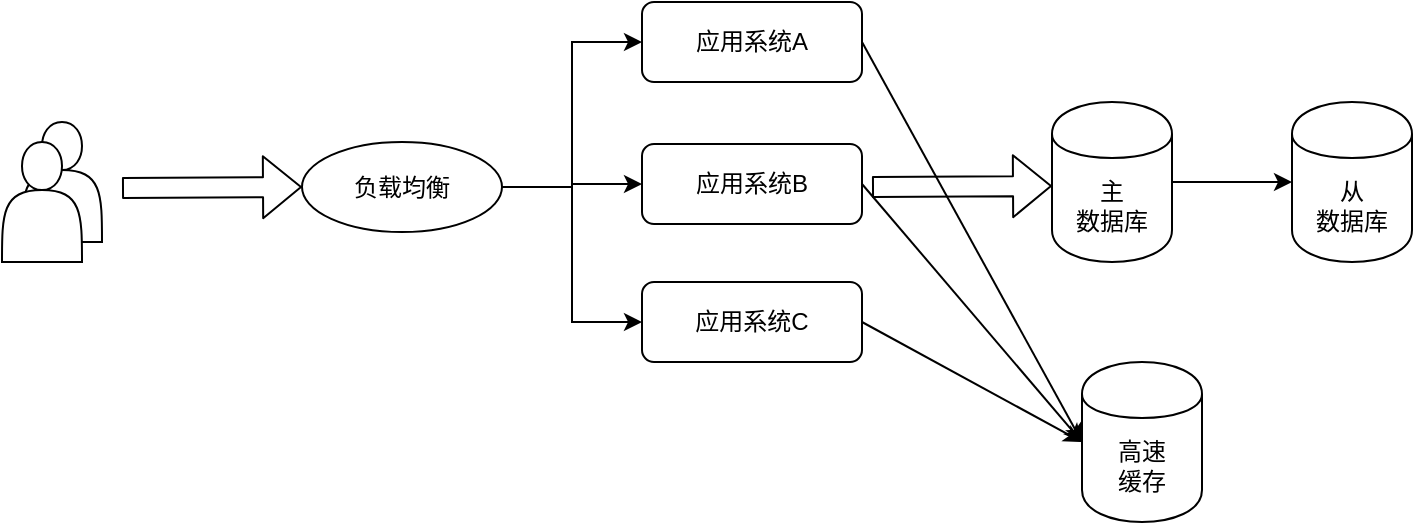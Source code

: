 <mxfile version="12.3.9" type="github" pages="1">
  <diagram id="eeCecpt5eixytuiDQw4-" name="第 1 页">
    <mxGraphModel dx="1278" dy="588" grid="1" gridSize="10" guides="1" tooltips="1" connect="1" arrows="1" fold="1" page="1" pageScale="1" pageWidth="827" pageHeight="1169" math="0" shadow="0">
      <root>
        <mxCell id="0"/>
        <mxCell id="1" parent="0"/>
        <mxCell id="oqrex966qa0F4pa10YXV-14" style="edgeStyle=orthogonalEdgeStyle;rounded=0;orthogonalLoop=1;jettySize=auto;html=1;exitX=1;exitY=0.5;exitDx=0;exitDy=0;entryX=0;entryY=0.5;entryDx=0;entryDy=0;" parent="1" source="oqrex966qa0F4pa10YXV-2" target="oqrex966qa0F4pa10YXV-10" edge="1">
          <mxGeometry relative="1" as="geometry"/>
        </mxCell>
        <mxCell id="oqrex966qa0F4pa10YXV-15" style="edgeStyle=orthogonalEdgeStyle;rounded=0;orthogonalLoop=1;jettySize=auto;html=1;exitX=1;exitY=0.5;exitDx=0;exitDy=0;entryX=0;entryY=0.5;entryDx=0;entryDy=0;" parent="1" source="oqrex966qa0F4pa10YXV-2" target="oqrex966qa0F4pa10YXV-11" edge="1">
          <mxGeometry relative="1" as="geometry"/>
        </mxCell>
        <mxCell id="oqrex966qa0F4pa10YXV-16" style="edgeStyle=orthogonalEdgeStyle;rounded=0;orthogonalLoop=1;jettySize=auto;html=1;exitX=1;exitY=0.5;exitDx=0;exitDy=0;entryX=0;entryY=0.5;entryDx=0;entryDy=0;" parent="1" source="oqrex966qa0F4pa10YXV-2" target="oqrex966qa0F4pa10YXV-12" edge="1">
          <mxGeometry relative="1" as="geometry"/>
        </mxCell>
        <mxCell id="oqrex966qa0F4pa10YXV-2" value="负载均衡" style="ellipse;whiteSpace=wrap;html=1;" parent="1" vertex="1">
          <mxGeometry x="210" y="130" width="100" height="45" as="geometry"/>
        </mxCell>
        <mxCell id="oqrex966qa0F4pa10YXV-3" value="" style="shape=flexArrow;endArrow=classic;html=1;entryX=0;entryY=0.5;entryDx=0;entryDy=0;" parent="1" target="oqrex966qa0F4pa10YXV-2" edge="1">
          <mxGeometry width="50" height="50" relative="1" as="geometry">
            <mxPoint x="120" y="153" as="sourcePoint"/>
            <mxPoint x="150" y="230" as="targetPoint"/>
          </mxGeometry>
        </mxCell>
        <mxCell id="oqrex966qa0F4pa10YXV-6" value="" style="group" parent="1" vertex="1" connectable="0">
          <mxGeometry x="60" y="120" width="50" height="70" as="geometry"/>
        </mxCell>
        <mxCell id="oqrex966qa0F4pa10YXV-1" value="" style="shape=actor;whiteSpace=wrap;html=1;" parent="oqrex966qa0F4pa10YXV-6" vertex="1">
          <mxGeometry x="10" width="40" height="60" as="geometry"/>
        </mxCell>
        <mxCell id="oqrex966qa0F4pa10YXV-4" value="" style="shape=actor;whiteSpace=wrap;html=1;" parent="oqrex966qa0F4pa10YXV-6" vertex="1">
          <mxGeometry y="10" width="40" height="60" as="geometry"/>
        </mxCell>
        <mxCell id="oqrex966qa0F4pa10YXV-9" style="edgeStyle=orthogonalEdgeStyle;rounded=0;orthogonalLoop=1;jettySize=auto;html=1;exitX=1;exitY=0.5;exitDx=0;exitDy=0;" parent="1" source="oqrex966qa0F4pa10YXV-7" target="oqrex966qa0F4pa10YXV-8" edge="1">
          <mxGeometry relative="1" as="geometry"/>
        </mxCell>
        <mxCell id="oqrex966qa0F4pa10YXV-7" value="主&lt;br&gt;数据库" style="shape=cylinder;whiteSpace=wrap;html=1;boundedLbl=1;backgroundOutline=1;" parent="1" vertex="1">
          <mxGeometry x="585" y="110" width="60" height="80" as="geometry"/>
        </mxCell>
        <mxCell id="oqrex966qa0F4pa10YXV-8" value="从&lt;br&gt;数据库" style="shape=cylinder;whiteSpace=wrap;html=1;boundedLbl=1;backgroundOutline=1;" parent="1" vertex="1">
          <mxGeometry x="705" y="110" width="60" height="80" as="geometry"/>
        </mxCell>
        <mxCell id="oqrex966qa0F4pa10YXV-10" value="应用系统A" style="rounded=1;whiteSpace=wrap;html=1;" parent="1" vertex="1">
          <mxGeometry x="380" y="60" width="110" height="40" as="geometry"/>
        </mxCell>
        <mxCell id="oqrex966qa0F4pa10YXV-11" value="应用系统B" style="rounded=1;whiteSpace=wrap;html=1;" parent="1" vertex="1">
          <mxGeometry x="380" y="131" width="110" height="40" as="geometry"/>
        </mxCell>
        <mxCell id="oqrex966qa0F4pa10YXV-12" value="应用系统C" style="rounded=1;whiteSpace=wrap;html=1;" parent="1" vertex="1">
          <mxGeometry x="380" y="200" width="110" height="40" as="geometry"/>
        </mxCell>
        <mxCell id="oqrex966qa0F4pa10YXV-17" value="" style="shape=flexArrow;endArrow=classic;html=1;entryX=0;entryY=0.5;entryDx=0;entryDy=0;" parent="1" edge="1">
          <mxGeometry width="50" height="50" relative="1" as="geometry">
            <mxPoint x="495.0" y="152.5" as="sourcePoint"/>
            <mxPoint x="585.0" y="152" as="targetPoint"/>
          </mxGeometry>
        </mxCell>
        <mxCell id="oqrex966qa0F4pa10YXV-18" value="高速&lt;br&gt;缓存" style="shape=cylinder;whiteSpace=wrap;html=1;boundedLbl=1;backgroundOutline=1;" parent="1" vertex="1">
          <mxGeometry x="600" y="240" width="60" height="80" as="geometry"/>
        </mxCell>
        <mxCell id="oqrex966qa0F4pa10YXV-21" value="" style="endArrow=classic;html=1;entryX=0;entryY=0.5;entryDx=0;entryDy=0;exitX=1;exitY=0.5;exitDx=0;exitDy=0;" parent="1" source="oqrex966qa0F4pa10YXV-10" target="oqrex966qa0F4pa10YXV-18" edge="1">
          <mxGeometry width="50" height="50" relative="1" as="geometry">
            <mxPoint x="560" y="130" as="sourcePoint"/>
            <mxPoint x="610" y="80" as="targetPoint"/>
          </mxGeometry>
        </mxCell>
        <mxCell id="oqrex966qa0F4pa10YXV-22" value="" style="endArrow=classic;html=1;entryX=0;entryY=0.5;entryDx=0;entryDy=0;exitX=1;exitY=0.5;exitDx=0;exitDy=0;" parent="1" source="oqrex966qa0F4pa10YXV-11" target="oqrex966qa0F4pa10YXV-18" edge="1">
          <mxGeometry width="50" height="50" relative="1" as="geometry">
            <mxPoint x="250" y="390" as="sourcePoint"/>
            <mxPoint x="300" y="340" as="targetPoint"/>
          </mxGeometry>
        </mxCell>
        <mxCell id="oqrex966qa0F4pa10YXV-23" value="" style="endArrow=classic;html=1;entryX=0;entryY=0.5;entryDx=0;entryDy=0;exitX=1;exitY=0.5;exitDx=0;exitDy=0;" parent="1" source="oqrex966qa0F4pa10YXV-12" target="oqrex966qa0F4pa10YXV-18" edge="1">
          <mxGeometry width="50" height="50" relative="1" as="geometry">
            <mxPoint x="430" y="300" as="sourcePoint"/>
            <mxPoint x="480" y="250" as="targetPoint"/>
          </mxGeometry>
        </mxCell>
      </root>
    </mxGraphModel>
  </diagram>
</mxfile>
